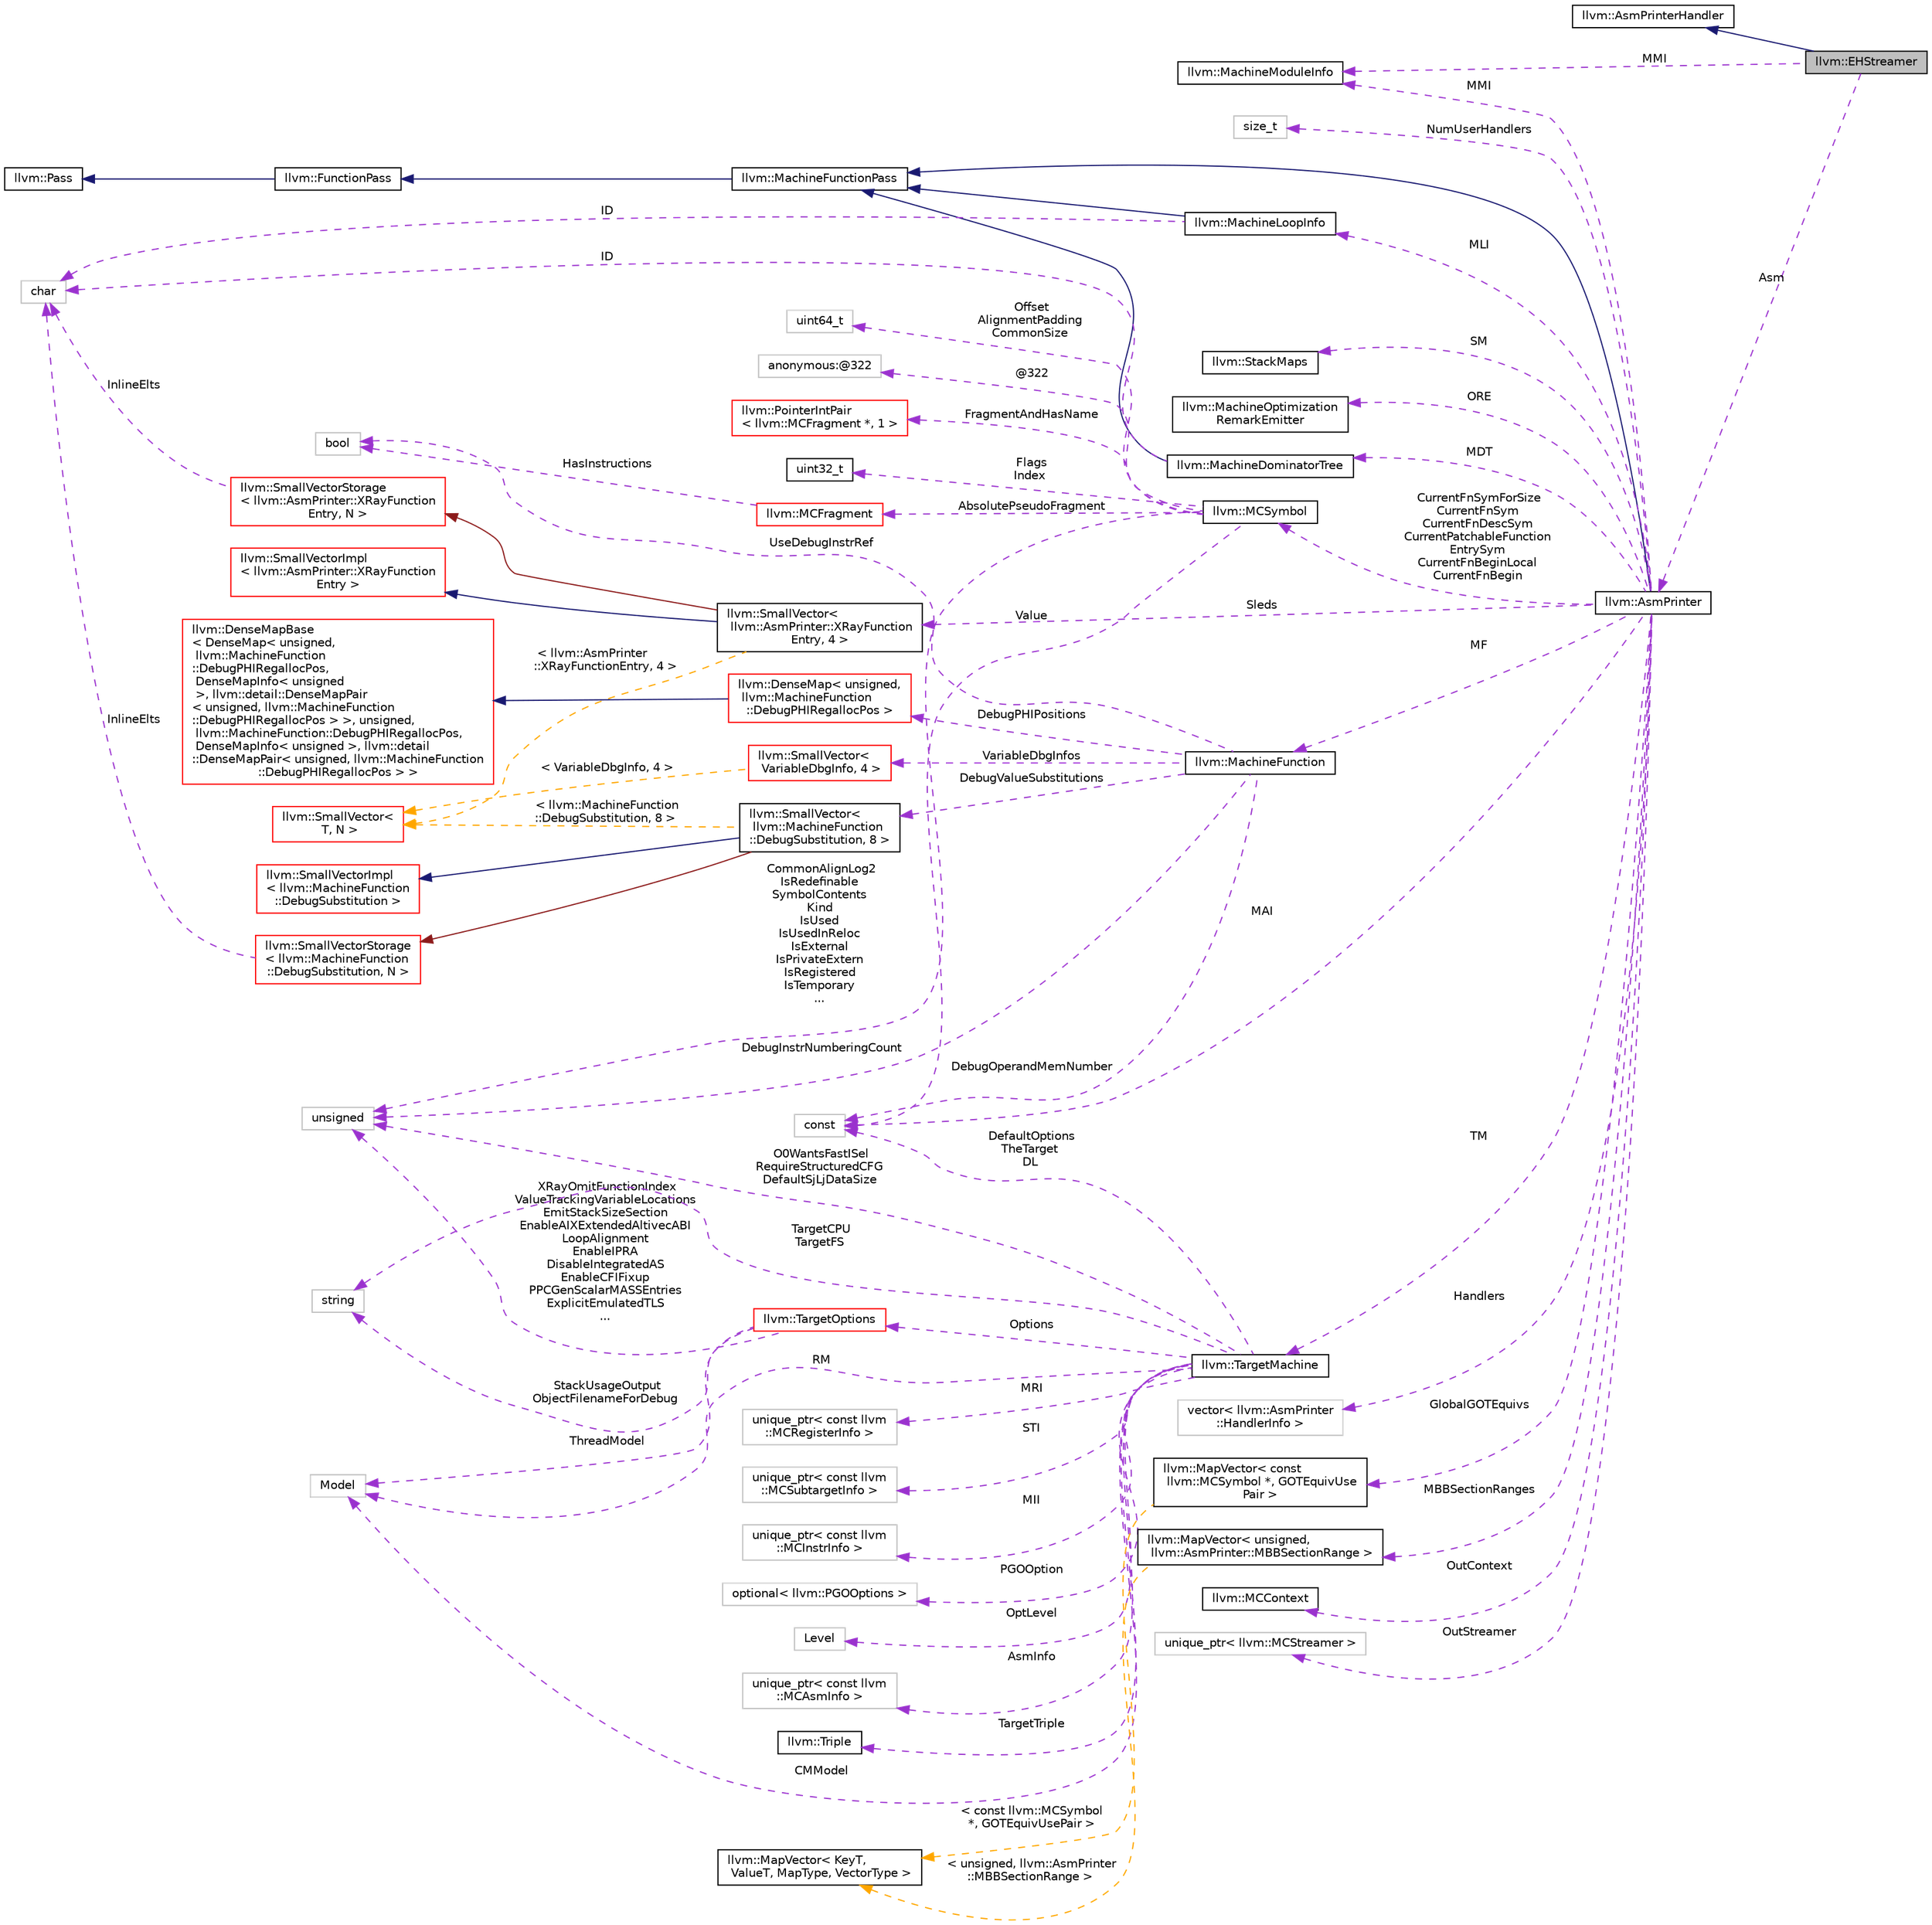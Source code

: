 digraph "llvm::EHStreamer"
{
 // LATEX_PDF_SIZE
  bgcolor="transparent";
  edge [fontname="Helvetica",fontsize="10",labelfontname="Helvetica",labelfontsize="10"];
  node [fontname="Helvetica",fontsize="10",shape=record];
  rankdir="LR";
  Node1 [label="llvm::EHStreamer",height=0.2,width=0.4,color="black", fillcolor="grey75", style="filled", fontcolor="black",tooltip="Emits exception handling directives."];
  Node2 -> Node1 [dir="back",color="midnightblue",fontsize="10",style="solid",fontname="Helvetica"];
  Node2 [label="llvm::AsmPrinterHandler",height=0.2,width=0.4,color="black",URL="$classllvm_1_1AsmPrinterHandler.html",tooltip="Collects and handles AsmPrinter objects required to build debug or EH information."];
  Node3 -> Node1 [dir="back",color="darkorchid3",fontsize="10",style="dashed",label=" MMI" ,fontname="Helvetica"];
  Node3 [label="llvm::MachineModuleInfo",height=0.2,width=0.4,color="black",URL="$classllvm_1_1MachineModuleInfo.html",tooltip="This class contains meta information specific to a module."];
  Node4 -> Node1 [dir="back",color="darkorchid3",fontsize="10",style="dashed",label=" Asm" ,fontname="Helvetica"];
  Node4 [label="llvm::AsmPrinter",height=0.2,width=0.4,color="black",URL="$classllvm_1_1AsmPrinter.html",tooltip="This class is intended to be used as a driving class for all asm writers."];
  Node5 -> Node4 [dir="back",color="midnightblue",fontsize="10",style="solid",fontname="Helvetica"];
  Node5 [label="llvm::MachineFunctionPass",height=0.2,width=0.4,color="black",URL="$classllvm_1_1MachineFunctionPass.html",tooltip="MachineFunctionPass - This class adapts the FunctionPass interface to allow convenient creation of pa..."];
  Node6 -> Node5 [dir="back",color="midnightblue",fontsize="10",style="solid",fontname="Helvetica"];
  Node6 [label="llvm::FunctionPass",height=0.2,width=0.4,color="black",URL="$classllvm_1_1FunctionPass.html",tooltip="FunctionPass class - This class is used to implement most global optimizations."];
  Node7 -> Node6 [dir="back",color="midnightblue",fontsize="10",style="solid",fontname="Helvetica"];
  Node7 [label="llvm::Pass",height=0.2,width=0.4,color="black",URL="$classllvm_1_1Pass.html",tooltip="Pass interface - Implemented by all 'passes'."];
  Node8 -> Node4 [dir="back",color="darkorchid3",fontsize="10",style="dashed",label=" SM" ,fontname="Helvetica"];
  Node8 [label="llvm::StackMaps",height=0.2,width=0.4,color="black",URL="$classllvm_1_1StackMaps.html",tooltip=" "];
  Node9 -> Node4 [dir="back",color="darkorchid3",fontsize="10",style="dashed",label=" ORE" ,fontname="Helvetica"];
  Node9 [label="llvm::MachineOptimization\lRemarkEmitter",height=0.2,width=0.4,color="black",URL="$classllvm_1_1MachineOptimizationRemarkEmitter.html",tooltip="The optimization diagnostic interface."];
  Node10 -> Node4 [dir="back",color="darkorchid3",fontsize="10",style="dashed",label=" MLI" ,fontname="Helvetica"];
  Node10 [label="llvm::MachineLoopInfo",height=0.2,width=0.4,color="black",URL="$classllvm_1_1MachineLoopInfo.html",tooltip=" "];
  Node5 -> Node10 [dir="back",color="midnightblue",fontsize="10",style="solid",fontname="Helvetica"];
  Node11 -> Node10 [dir="back",color="darkorchid3",fontsize="10",style="dashed",label=" ID" ,fontname="Helvetica"];
  Node11 [label="char",height=0.2,width=0.4,color="grey75",tooltip=" "];
  Node12 -> Node4 [dir="back",color="darkorchid3",fontsize="10",style="dashed",label=" MF" ,fontname="Helvetica"];
  Node12 [label="llvm::MachineFunction",height=0.2,width=0.4,color="black",URL="$classllvm_1_1MachineFunction.html",tooltip=" "];
  Node13 -> Node12 [dir="back",color="darkorchid3",fontsize="10",style="dashed",label=" DebugValueSubstitutions" ,fontname="Helvetica"];
  Node13 [label="llvm::SmallVector\<\l llvm::MachineFunction\l::DebugSubstitution, 8 \>",height=0.2,width=0.4,color="black",URL="$classllvm_1_1SmallVector.html",tooltip=" "];
  Node14 -> Node13 [dir="back",color="midnightblue",fontsize="10",style="solid",fontname="Helvetica"];
  Node14 [label="llvm::SmallVectorImpl\l\< llvm::MachineFunction\l::DebugSubstitution \>",height=0.2,width=0.4,color="red",URL="$classllvm_1_1SmallVectorImpl.html",tooltip=" "];
  Node16 -> Node13 [dir="back",color="firebrick4",fontsize="10",style="solid",fontname="Helvetica"];
  Node16 [label="llvm::SmallVectorStorage\l\< llvm::MachineFunction\l::DebugSubstitution, N \>",height=0.2,width=0.4,color="red",URL="$structllvm_1_1SmallVectorStorage.html",tooltip=" "];
  Node11 -> Node16 [dir="back",color="darkorchid3",fontsize="10",style="dashed",label=" InlineElts" ,fontname="Helvetica"];
  Node18 -> Node13 [dir="back",color="orange",fontsize="10",style="dashed",label=" \< llvm::MachineFunction\l::DebugSubstitution, 8 \>" ,fontname="Helvetica"];
  Node18 [label="llvm::SmallVector\<\l T, N \>",height=0.2,width=0.4,color="red",URL="$classllvm_1_1SmallVector.html",tooltip="This is a 'vector' (really, a variable-sized array), optimized for the case when the array is small."];
  Node20 -> Node12 [dir="back",color="darkorchid3",fontsize="10",style="dashed",label=" DebugPHIPositions" ,fontname="Helvetica"];
  Node20 [label="llvm::DenseMap\< unsigned,\l llvm::MachineFunction\l::DebugPHIRegallocPos \>",height=0.2,width=0.4,color="red",URL="$classllvm_1_1DenseMap.html",tooltip=" "];
  Node21 -> Node20 [dir="back",color="midnightblue",fontsize="10",style="solid",fontname="Helvetica"];
  Node21 [label="llvm::DenseMapBase\l\< DenseMap\< unsigned,\l llvm::MachineFunction\l::DebugPHIRegallocPos,\l DenseMapInfo\< unsigned\l \>, llvm::detail::DenseMapPair\l\< unsigned, llvm::MachineFunction\l::DebugPHIRegallocPos \> \>, unsigned,\l llvm::MachineFunction::DebugPHIRegallocPos,\l DenseMapInfo\< unsigned \>, llvm::detail\l::DenseMapPair\< unsigned, llvm::MachineFunction\l::DebugPHIRegallocPos \> \>",height=0.2,width=0.4,color="red",URL="$classllvm_1_1DenseMapBase.html",tooltip=" "];
  Node26 -> Node12 [dir="back",color="darkorchid3",fontsize="10",style="dashed",label=" UseDebugInstrRef" ,fontname="Helvetica"];
  Node26 [label="bool",height=0.2,width=0.4,color="grey75",tooltip=" "];
  Node27 -> Node12 [dir="back",color="darkorchid3",fontsize="10",style="dashed",label=" DebugOperandMemNumber" ,fontname="Helvetica"];
  Node27 [label="const",height=0.2,width=0.4,color="grey75",tooltip=" "];
  Node28 -> Node12 [dir="back",color="darkorchid3",fontsize="10",style="dashed",label=" DebugInstrNumberingCount" ,fontname="Helvetica"];
  Node28 [label="unsigned",height=0.2,width=0.4,color="grey75",tooltip=" "];
  Node29 -> Node12 [dir="back",color="darkorchid3",fontsize="10",style="dashed",label=" VariableDbgInfos" ,fontname="Helvetica"];
  Node29 [label="llvm::SmallVector\<\l VariableDbgInfo, 4 \>",height=0.2,width=0.4,color="red",URL="$classllvm_1_1SmallVector.html",tooltip=" "];
  Node18 -> Node29 [dir="back",color="orange",fontsize="10",style="dashed",label=" \< VariableDbgInfo, 4 \>" ,fontname="Helvetica"];
  Node32 -> Node4 [dir="back",color="darkorchid3",fontsize="10",style="dashed",label=" MDT" ,fontname="Helvetica"];
  Node32 [label="llvm::MachineDominatorTree",height=0.2,width=0.4,color="black",URL="$classllvm_1_1MachineDominatorTree.html",tooltip="DominatorTree Class - Concrete subclass of DominatorTreeBase that is used to compute a normal dominat..."];
  Node5 -> Node32 [dir="back",color="midnightblue",fontsize="10",style="solid",fontname="Helvetica"];
  Node11 -> Node32 [dir="back",color="darkorchid3",fontsize="10",style="dashed",label=" ID" ,fontname="Helvetica"];
  Node3 -> Node4 [dir="back",color="darkorchid3",fontsize="10",style="dashed",label=" MMI" ,fontname="Helvetica"];
  Node33 -> Node4 [dir="back",color="darkorchid3",fontsize="10",style="dashed",label=" TM" ,fontname="Helvetica"];
  Node33 [label="llvm::TargetMachine",height=0.2,width=0.4,color="black",URL="$classllvm_1_1TargetMachine.html",tooltip="Primary interface to the complete machine description for the target machine."];
  Node34 -> Node33 [dir="back",color="darkorchid3",fontsize="10",style="dashed",label=" Options" ,fontname="Helvetica"];
  Node34 [label="llvm::TargetOptions",height=0.2,width=0.4,color="red",URL="$classllvm_1_1TargetOptions.html",tooltip=" "];
  Node39 -> Node34 [dir="back",color="darkorchid3",fontsize="10",style="dashed",label=" ThreadModel" ,fontname="Helvetica"];
  Node39 [label="Model",height=0.2,width=0.4,color="grey75",tooltip=" "];
  Node50 -> Node34 [dir="back",color="darkorchid3",fontsize="10",style="dashed",label=" StackUsageOutput\nObjectFilenameForDebug" ,fontname="Helvetica"];
  Node50 [label="string",height=0.2,width=0.4,color="grey75",tooltip=" "];
  Node28 -> Node34 [dir="back",color="darkorchid3",fontsize="10",style="dashed",label=" XRayOmitFunctionIndex\nValueTrackingVariableLocations\nEmitStackSizeSection\nEnableAIXExtendedAltivecABI\nLoopAlignment\nEnableIPRA\nDisableIntegratedAS\nEnableCFIFixup\nPPCGenScalarMASSEntries\nExplicitEmulatedTLS\n..." ,fontname="Helvetica"];
  Node55 -> Node33 [dir="back",color="darkorchid3",fontsize="10",style="dashed",label=" MRI" ,fontname="Helvetica"];
  Node55 [label="unique_ptr\< const llvm\l::MCRegisterInfo \>",height=0.2,width=0.4,color="grey75",tooltip=" "];
  Node56 -> Node33 [dir="back",color="darkorchid3",fontsize="10",style="dashed",label=" STI" ,fontname="Helvetica"];
  Node56 [label="unique_ptr\< const llvm\l::MCSubtargetInfo \>",height=0.2,width=0.4,color="grey75",tooltip=" "];
  Node57 -> Node33 [dir="back",color="darkorchid3",fontsize="10",style="dashed",label=" MII" ,fontname="Helvetica"];
  Node57 [label="unique_ptr\< const llvm\l::MCInstrInfo \>",height=0.2,width=0.4,color="grey75",tooltip=" "];
  Node39 -> Node33 [dir="back",color="darkorchid3",fontsize="10",style="dashed",label=" RM" ,fontname="Helvetica"];
  Node58 -> Node33 [dir="back",color="darkorchid3",fontsize="10",style="dashed",label=" PGOOption" ,fontname="Helvetica"];
  Node58 [label="optional\< llvm::PGOOptions \>",height=0.2,width=0.4,color="grey75",tooltip=" "];
  Node59 -> Node33 [dir="back",color="darkorchid3",fontsize="10",style="dashed",label=" OptLevel" ,fontname="Helvetica"];
  Node59 [label="Level",height=0.2,width=0.4,color="grey75",tooltip=" "];
  Node50 -> Node33 [dir="back",color="darkorchid3",fontsize="10",style="dashed",label=" TargetCPU\nTargetFS" ,fontname="Helvetica"];
  Node60 -> Node33 [dir="back",color="darkorchid3",fontsize="10",style="dashed",label=" AsmInfo" ,fontname="Helvetica"];
  Node60 [label="unique_ptr\< const llvm\l::MCAsmInfo \>",height=0.2,width=0.4,color="grey75",tooltip=" "];
  Node39 -> Node33 [dir="back",color="darkorchid3",fontsize="10",style="dashed",label=" CMModel" ,fontname="Helvetica"];
  Node61 -> Node33 [dir="back",color="darkorchid3",fontsize="10",style="dashed",label=" TargetTriple" ,fontname="Helvetica"];
  Node61 [label="llvm::Triple",height=0.2,width=0.4,color="black",URL="$classllvm_1_1Triple.html",tooltip="Triple - Helper class for working with autoconf configuration names."];
  Node28 -> Node33 [dir="back",color="darkorchid3",fontsize="10",style="dashed",label=" O0WantsFastISel\nRequireStructuredCFG\nDefaultSjLjDataSize" ,fontname="Helvetica"];
  Node27 -> Node33 [dir="back",color="darkorchid3",fontsize="10",style="dashed",label=" DefaultOptions\nTheTarget\nDL" ,fontname="Helvetica"];
  Node62 -> Node4 [dir="back",color="darkorchid3",fontsize="10",style="dashed",label=" Sleds" ,fontname="Helvetica"];
  Node62 [label="llvm::SmallVector\<\l llvm::AsmPrinter::XRayFunction\lEntry, 4 \>",height=0.2,width=0.4,color="black",URL="$classllvm_1_1SmallVector.html",tooltip=" "];
  Node63 -> Node62 [dir="back",color="midnightblue",fontsize="10",style="solid",fontname="Helvetica"];
  Node63 [label="llvm::SmallVectorImpl\l\< llvm::AsmPrinter::XRayFunction\lEntry \>",height=0.2,width=0.4,color="red",URL="$classllvm_1_1SmallVectorImpl.html",tooltip=" "];
  Node64 -> Node62 [dir="back",color="firebrick4",fontsize="10",style="solid",fontname="Helvetica"];
  Node64 [label="llvm::SmallVectorStorage\l\< llvm::AsmPrinter::XRayFunction\lEntry, N \>",height=0.2,width=0.4,color="red",URL="$structllvm_1_1SmallVectorStorage.html",tooltip=" "];
  Node11 -> Node64 [dir="back",color="darkorchid3",fontsize="10",style="dashed",label=" InlineElts" ,fontname="Helvetica"];
  Node18 -> Node62 [dir="back",color="orange",fontsize="10",style="dashed",label=" \< llvm::AsmPrinter\l::XRayFunctionEntry, 4 \>" ,fontname="Helvetica"];
  Node65 -> Node4 [dir="back",color="darkorchid3",fontsize="10",style="dashed",label=" Handlers" ,fontname="Helvetica"];
  Node65 [label="vector\< llvm::AsmPrinter\l::HandlerInfo \>",height=0.2,width=0.4,color="grey75",tooltip=" "];
  Node66 -> Node4 [dir="back",color="darkorchid3",fontsize="10",style="dashed",label=" MBBSectionRanges" ,fontname="Helvetica"];
  Node66 [label="llvm::MapVector\< unsigned,\l llvm::AsmPrinter::MBBSectionRange \>",height=0.2,width=0.4,color="black",URL="$classllvm_1_1MapVector.html",tooltip=" "];
  Node67 -> Node66 [dir="back",color="orange",fontsize="10",style="dashed",label=" \< unsigned, llvm::AsmPrinter\l::MBBSectionRange \>" ,fontname="Helvetica"];
  Node67 [label="llvm::MapVector\< KeyT,\l ValueT, MapType, VectorType \>",height=0.2,width=0.4,color="black",URL="$classllvm_1_1MapVector.html",tooltip="This class implements a map that also provides access to all stored values in a deterministic order."];
  Node68 -> Node4 [dir="back",color="darkorchid3",fontsize="10",style="dashed",label=" CurrentFnSymForSize\nCurrentFnSym\nCurrentFnDescSym\nCurrentPatchableFunction\lEntrySym\nCurrentFnBeginLocal\nCurrentFnBegin" ,fontname="Helvetica"];
  Node68 [label="llvm::MCSymbol",height=0.2,width=0.4,color="black",URL="$classllvm_1_1MCSymbol.html",tooltip="MCSymbol - Instances of this class represent a symbol name in the MC file, and MCSymbols are created ..."];
  Node69 -> Node68 [dir="back",color="darkorchid3",fontsize="10",style="dashed",label=" Offset\nAlignmentPadding\nCommonSize" ,fontname="Helvetica"];
  Node69 [label="uint64_t",height=0.2,width=0.4,color="grey75",tooltip=" "];
  Node70 -> Node68 [dir="back",color="darkorchid3",fontsize="10",style="dashed",label=" @322" ,fontname="Helvetica"];
  Node70 [label="anonymous:@322",height=0.2,width=0.4,color="grey75",tooltip=" "];
  Node71 -> Node68 [dir="back",color="darkorchid3",fontsize="10",style="dashed",label=" AbsolutePseudoFragment" ,fontname="Helvetica"];
  Node71 [label="llvm::MCFragment",height=0.2,width=0.4,color="red",URL="$classllvm_1_1MCFragment.html",tooltip=" "];
  Node26 -> Node71 [dir="back",color="darkorchid3",fontsize="10",style="dashed",label=" HasInstructions" ,fontname="Helvetica"];
  Node85 -> Node68 [dir="back",color="darkorchid3",fontsize="10",style="dashed",label=" FragmentAndHasName" ,fontname="Helvetica"];
  Node85 [label="llvm::PointerIntPair\l\< llvm::MCFragment *, 1 \>",height=0.2,width=0.4,color="red",URL="$classllvm_1_1PointerIntPair.html",tooltip=" "];
  Node87 -> Node68 [dir="back",color="darkorchid3",fontsize="10",style="dashed",label=" Flags\nIndex" ,fontname="Helvetica"];
  Node87 [label="uint32_t",height=0.2,width=0.4,color="black",URL="$classuint32__t.html",tooltip=" "];
  Node27 -> Node68 [dir="back",color="darkorchid3",fontsize="10",style="dashed",label=" Value" ,fontname="Helvetica"];
  Node28 -> Node68 [dir="back",color="darkorchid3",fontsize="10",style="dashed",label=" CommonAlignLog2\nIsRedefinable\nSymbolContents\nKind\nIsUsed\nIsUsedInReloc\nIsExternal\nIsPrivateExtern\nIsRegistered\nIsTemporary\n..." ,fontname="Helvetica"];
  Node88 -> Node4 [dir="back",color="darkorchid3",fontsize="10",style="dashed",label=" OutContext" ,fontname="Helvetica"];
  Node88 [label="llvm::MCContext",height=0.2,width=0.4,color="black",URL="$classllvm_1_1MCContext.html",tooltip="Context object for machine code objects."];
  Node27 -> Node4 [dir="back",color="darkorchid3",fontsize="10",style="dashed",label=" MAI" ,fontname="Helvetica"];
  Node89 -> Node4 [dir="back",color="darkorchid3",fontsize="10",style="dashed",label=" OutStreamer" ,fontname="Helvetica"];
  Node89 [label="unique_ptr\< llvm::MCStreamer \>",height=0.2,width=0.4,color="grey75",tooltip=" "];
  Node90 -> Node4 [dir="back",color="darkorchid3",fontsize="10",style="dashed",label=" NumUserHandlers" ,fontname="Helvetica"];
  Node90 [label="size_t",height=0.2,width=0.4,color="grey75",tooltip=" "];
  Node91 -> Node4 [dir="back",color="darkorchid3",fontsize="10",style="dashed",label=" GlobalGOTEquivs" ,fontname="Helvetica"];
  Node91 [label="llvm::MapVector\< const\l llvm::MCSymbol *, GOTEquivUse\lPair \>",height=0.2,width=0.4,color="black",URL="$classllvm_1_1MapVector.html",tooltip=" "];
  Node67 -> Node91 [dir="back",color="orange",fontsize="10",style="dashed",label=" \< const llvm::MCSymbol\l *, GOTEquivUsePair \>" ,fontname="Helvetica"];
}
